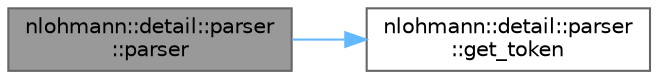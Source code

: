 digraph "nlohmann::detail::parser::parser"
{
 // LATEX_PDF_SIZE
  bgcolor="transparent";
  edge [fontname=Helvetica,fontsize=10,labelfontname=Helvetica,labelfontsize=10];
  node [fontname=Helvetica,fontsize=10,shape=box,height=0.2,width=0.4];
  rankdir="LR";
  Node1 [id="Node000001",label="nlohmann::detail::parser\l::parser",height=0.2,width=0.4,color="gray40", fillcolor="grey60", style="filled", fontcolor="black",tooltip="a parser reading from an input adapter"];
  Node1 -> Node2 [id="edge1_Node000001_Node000002",color="steelblue1",style="solid",tooltip=" "];
  Node2 [id="Node000002",label="nlohmann::detail::parser\l::get_token",height=0.2,width=0.4,color="grey40", fillcolor="white", style="filled",URL="$classnlohmann_1_1detail_1_1parser.html#a1212088ee1e23633a76b2ed80514de79",tooltip="get next token from lexer"];
}
